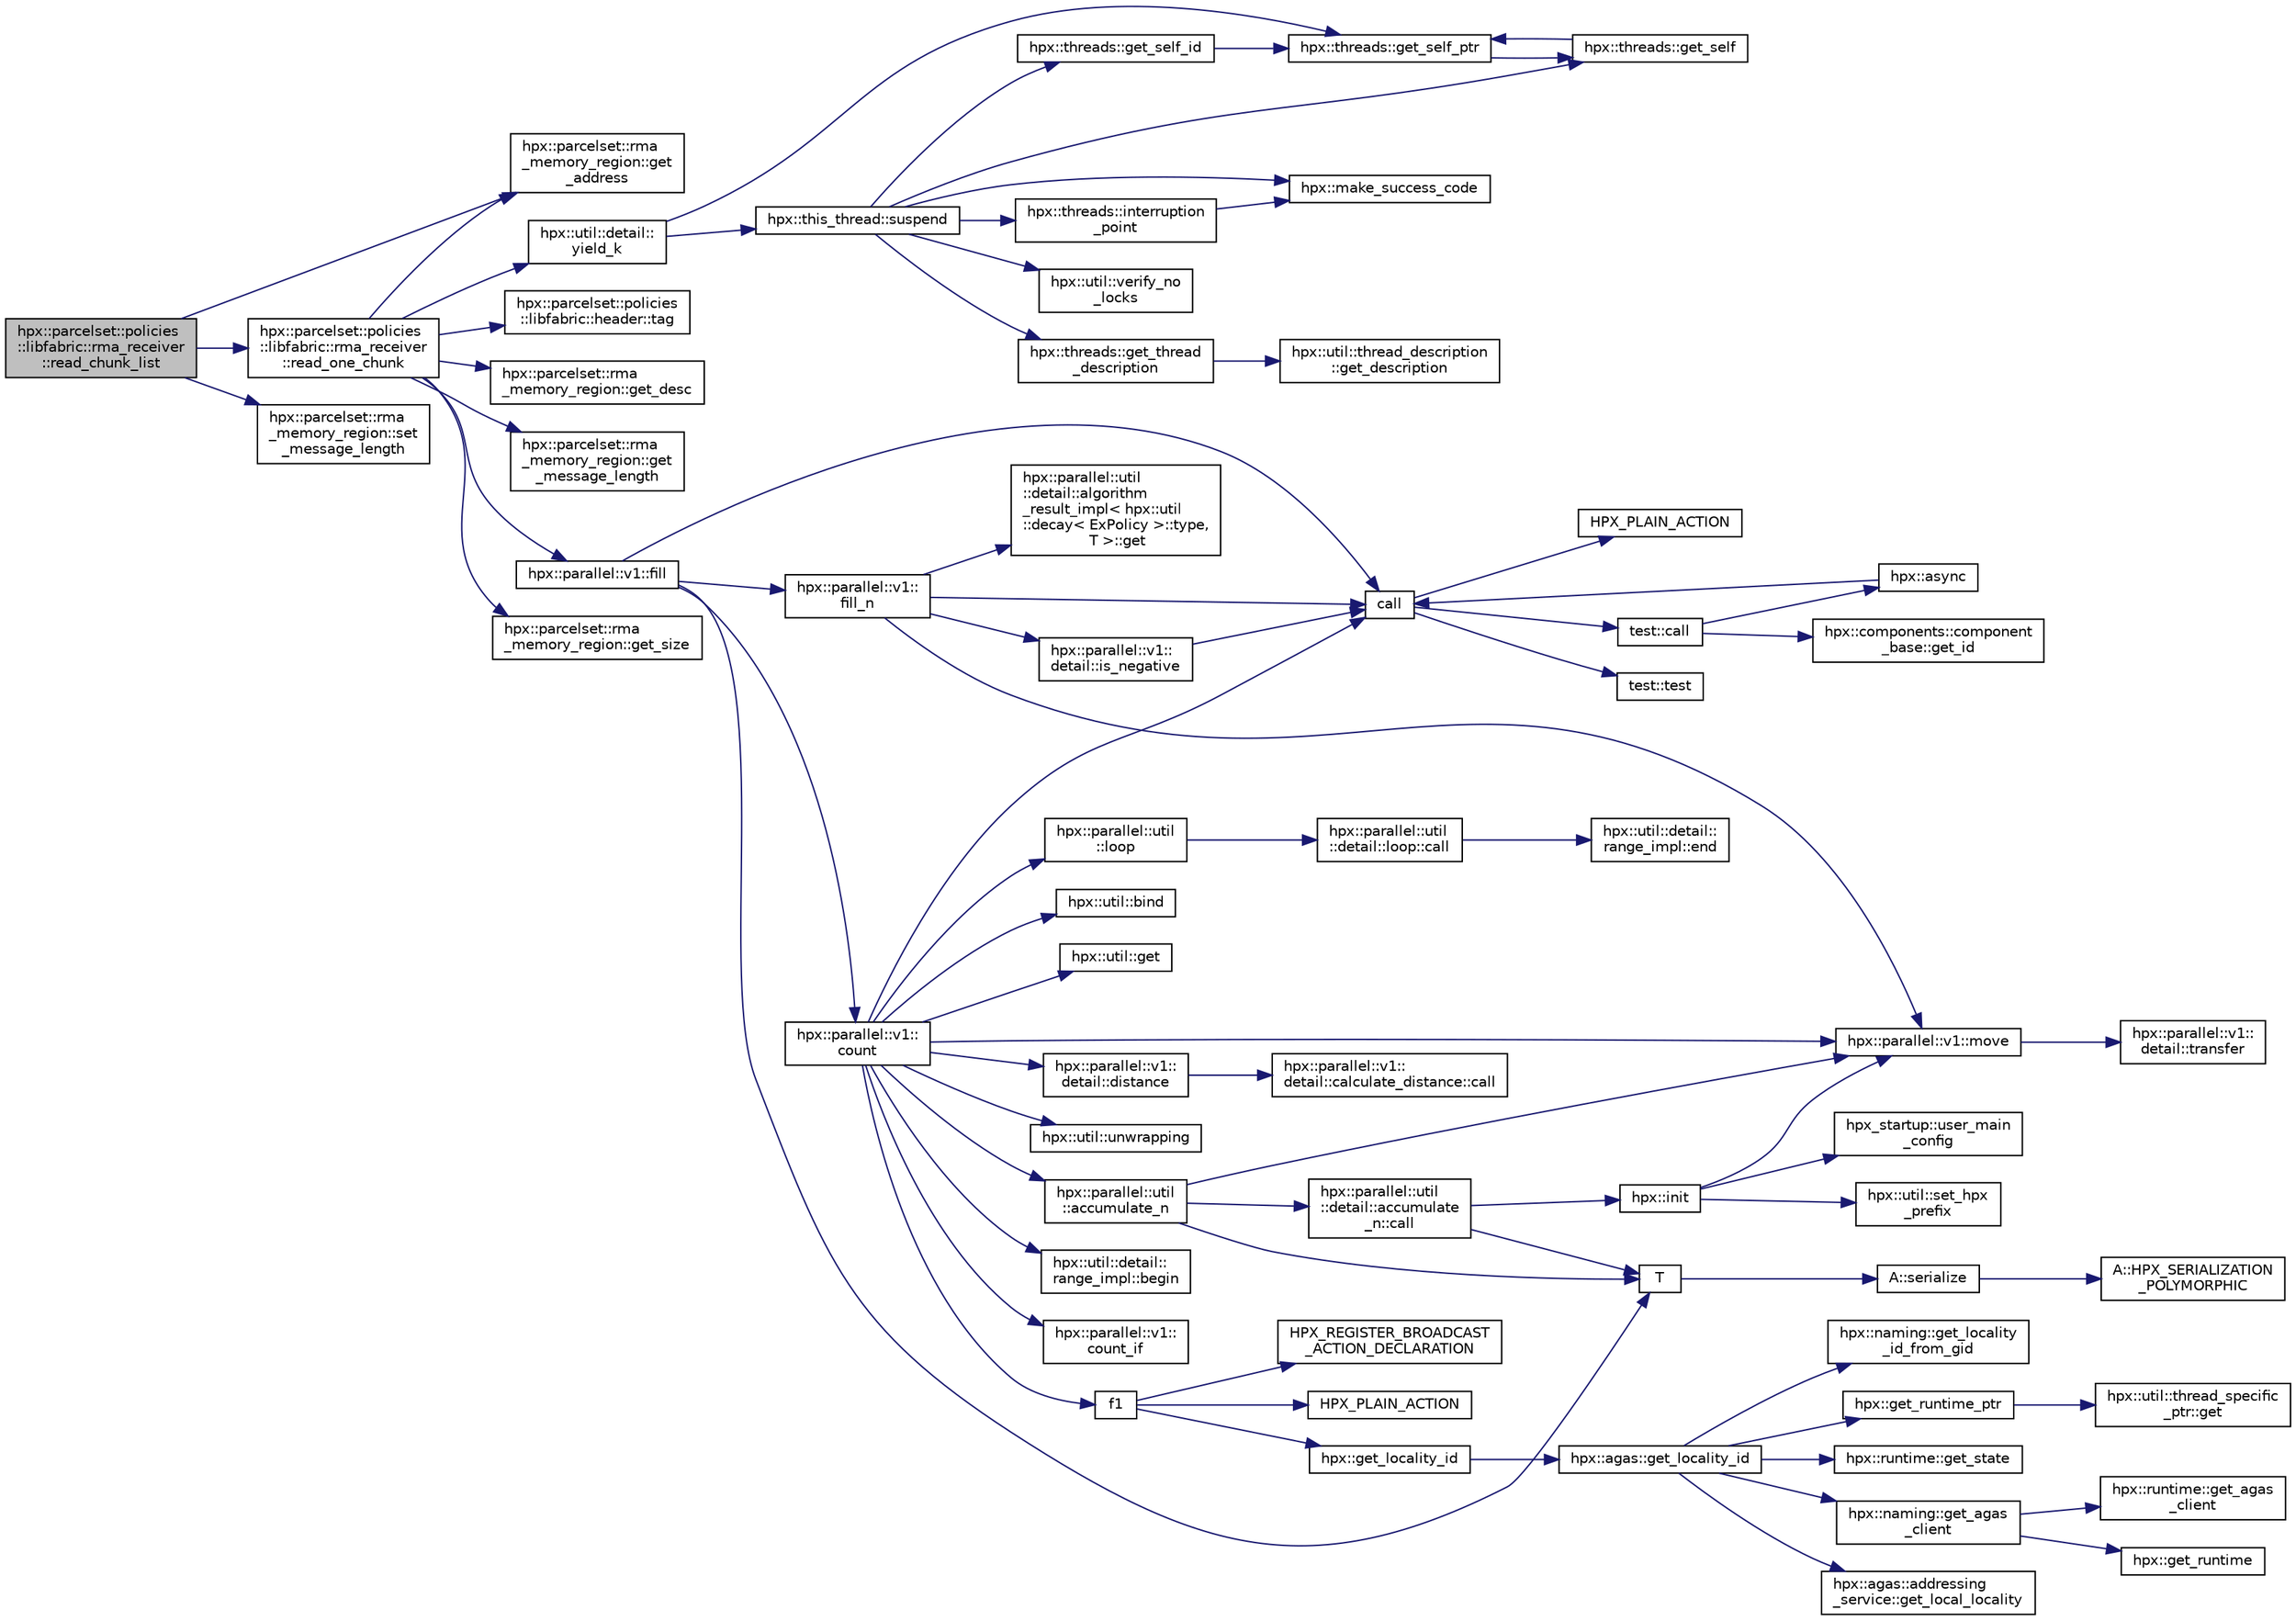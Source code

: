 digraph "hpx::parcelset::policies::libfabric::rma_receiver::read_chunk_list"
{
  edge [fontname="Helvetica",fontsize="10",labelfontname="Helvetica",labelfontsize="10"];
  node [fontname="Helvetica",fontsize="10",shape=record];
  rankdir="LR";
  Node559 [label="hpx::parcelset::policies\l::libfabric::rma_receiver\l::read_chunk_list",height=0.2,width=0.4,color="black", fillcolor="grey75", style="filled", fontcolor="black"];
  Node559 -> Node560 [color="midnightblue",fontsize="10",style="solid",fontname="Helvetica"];
  Node560 [label="hpx::parcelset::rma\l_memory_region::get\l_address",height=0.2,width=0.4,color="black", fillcolor="white", style="filled",URL="$d1/df4/structhpx_1_1parcelset_1_1rma__memory__region.html#aef4bd6acfe2d9a38b80d6820b1df28cf"];
  Node559 -> Node561 [color="midnightblue",fontsize="10",style="solid",fontname="Helvetica"];
  Node561 [label="hpx::parcelset::rma\l_memory_region::set\l_message_length",height=0.2,width=0.4,color="black", fillcolor="white", style="filled",URL="$d1/df4/structhpx_1_1parcelset_1_1rma__memory__region.html#ab533b0755130c66bca6f694a872c01d3"];
  Node559 -> Node562 [color="midnightblue",fontsize="10",style="solid",fontname="Helvetica"];
  Node562 [label="hpx::parcelset::policies\l::libfabric::rma_receiver\l::read_one_chunk",height=0.2,width=0.4,color="black", fillcolor="white", style="filled",URL="$d4/d56/structhpx_1_1parcelset_1_1policies_1_1libfabric_1_1rma__receiver.html#a32a8e087157faacd13fcb6a33bb9100d"];
  Node562 -> Node563 [color="midnightblue",fontsize="10",style="solid",fontname="Helvetica"];
  Node563 [label="hpx::parcelset::policies\l::libfabric::header::tag",height=0.2,width=0.4,color="black", fillcolor="white", style="filled",URL="$da/dfe/structhpx_1_1parcelset_1_1policies_1_1libfabric_1_1header.html#ab828f77e39ac4f4d6e5928b6f604793e"];
  Node562 -> Node560 [color="midnightblue",fontsize="10",style="solid",fontname="Helvetica"];
  Node562 -> Node564 [color="midnightblue",fontsize="10",style="solid",fontname="Helvetica"];
  Node564 [label="hpx::parcelset::rma\l_memory_region::get_desc",height=0.2,width=0.4,color="black", fillcolor="white", style="filled",URL="$d1/df4/structhpx_1_1parcelset_1_1rma__memory__region.html#a0c702186e3548a8b4a2887fa0a609481"];
  Node562 -> Node565 [color="midnightblue",fontsize="10",style="solid",fontname="Helvetica"];
  Node565 [label="hpx::parcelset::rma\l_memory_region::get\l_message_length",height=0.2,width=0.4,color="black", fillcolor="white", style="filled",URL="$d1/df4/structhpx_1_1parcelset_1_1rma__memory__region.html#a13f8517bb6783d6107751da9eb7e3176"];
  Node562 -> Node566 [color="midnightblue",fontsize="10",style="solid",fontname="Helvetica"];
  Node566 [label="hpx::parallel::v1::fill",height=0.2,width=0.4,color="black", fillcolor="white", style="filled",URL="$db/db9/namespacehpx_1_1parallel_1_1v1.html#a2e0f7399daabb5d675c4229ca3d71809"];
  Node566 -> Node567 [color="midnightblue",fontsize="10",style="solid",fontname="Helvetica"];
  Node567 [label="hpx::parallel::v1::\lfill_n",height=0.2,width=0.4,color="black", fillcolor="white", style="filled",URL="$db/db9/namespacehpx_1_1parallel_1_1v1.html#ac0cd28f401b453cbe1425b3f5ebc1b4b"];
  Node567 -> Node568 [color="midnightblue",fontsize="10",style="solid",fontname="Helvetica"];
  Node568 [label="hpx::parallel::v1::\ldetail::is_negative",height=0.2,width=0.4,color="black", fillcolor="white", style="filled",URL="$d2/ddd/namespacehpx_1_1parallel_1_1v1_1_1detail.html#adf2e40fc4b20ad0fd442ee3118a4d527"];
  Node568 -> Node569 [color="midnightblue",fontsize="10",style="solid",fontname="Helvetica"];
  Node569 [label="call",height=0.2,width=0.4,color="black", fillcolor="white", style="filled",URL="$d2/d67/promise__1620_8cpp.html#a58357f0b82bc761e1d0b9091ed563a70"];
  Node569 -> Node570 [color="midnightblue",fontsize="10",style="solid",fontname="Helvetica"];
  Node570 [label="test::test",height=0.2,width=0.4,color="black", fillcolor="white", style="filled",URL="$d8/d89/structtest.html#ab42d5ece712d716b04cb3f686f297a26"];
  Node569 -> Node571 [color="midnightblue",fontsize="10",style="solid",fontname="Helvetica"];
  Node571 [label="HPX_PLAIN_ACTION",height=0.2,width=0.4,color="black", fillcolor="white", style="filled",URL="$d2/d67/promise__1620_8cpp.html#ab96aab827a4b1fcaf66cfe0ba83fef23"];
  Node569 -> Node572 [color="midnightblue",fontsize="10",style="solid",fontname="Helvetica"];
  Node572 [label="test::call",height=0.2,width=0.4,color="black", fillcolor="white", style="filled",URL="$d8/d89/structtest.html#aeb29e7ed6518b9426ccf1344c52620ae"];
  Node572 -> Node573 [color="midnightblue",fontsize="10",style="solid",fontname="Helvetica"];
  Node573 [label="hpx::async",height=0.2,width=0.4,color="black", fillcolor="white", style="filled",URL="$d8/d83/namespacehpx.html#acb7d8e37b73b823956ce144f9a57eaa4"];
  Node573 -> Node569 [color="midnightblue",fontsize="10",style="solid",fontname="Helvetica"];
  Node572 -> Node574 [color="midnightblue",fontsize="10",style="solid",fontname="Helvetica"];
  Node574 [label="hpx::components::component\l_base::get_id",height=0.2,width=0.4,color="black", fillcolor="white", style="filled",URL="$d2/de6/classhpx_1_1components_1_1component__base.html#a4c8fd93514039bdf01c48d66d82b19cd"];
  Node567 -> Node575 [color="midnightblue",fontsize="10",style="solid",fontname="Helvetica"];
  Node575 [label="hpx::parallel::util\l::detail::algorithm\l_result_impl\< hpx::util\l::decay\< ExPolicy \>::type,\l T \>::get",height=0.2,width=0.4,color="black", fillcolor="white", style="filled",URL="$d2/d42/structhpx_1_1parallel_1_1util_1_1detail_1_1algorithm__result__impl.html#ab5b051e8ec74eff5e0e62fd63f5d377e"];
  Node567 -> Node576 [color="midnightblue",fontsize="10",style="solid",fontname="Helvetica"];
  Node576 [label="hpx::parallel::v1::move",height=0.2,width=0.4,color="black", fillcolor="white", style="filled",URL="$db/db9/namespacehpx_1_1parallel_1_1v1.html#aa7c4ede081ce786c9d1eb1adff495cfc"];
  Node576 -> Node577 [color="midnightblue",fontsize="10",style="solid",fontname="Helvetica"];
  Node577 [label="hpx::parallel::v1::\ldetail::transfer",height=0.2,width=0.4,color="black", fillcolor="white", style="filled",URL="$d2/ddd/namespacehpx_1_1parallel_1_1v1_1_1detail.html#ab1b56a05e1885ca7cc7ffa1804dd2f3c"];
  Node567 -> Node569 [color="midnightblue",fontsize="10",style="solid",fontname="Helvetica"];
  Node566 -> Node578 [color="midnightblue",fontsize="10",style="solid",fontname="Helvetica"];
  Node578 [label="hpx::parallel::v1::\lcount",height=0.2,width=0.4,color="black", fillcolor="white", style="filled",URL="$db/db9/namespacehpx_1_1parallel_1_1v1.html#a19d058114a2bd44801aab4176b188e23"];
  Node578 -> Node579 [color="midnightblue",fontsize="10",style="solid",fontname="Helvetica"];
  Node579 [label="hpx::parallel::v1::\lcount_if",height=0.2,width=0.4,color="black", fillcolor="white", style="filled",URL="$db/db9/namespacehpx_1_1parallel_1_1v1.html#ad836ff017ec208c2d6388a9b47b05ce0"];
  Node578 -> Node580 [color="midnightblue",fontsize="10",style="solid",fontname="Helvetica"];
  Node580 [label="f1",height=0.2,width=0.4,color="black", fillcolor="white", style="filled",URL="$d8/d8b/broadcast_8cpp.html#a1751fbd41f2529b84514a9dbd767959a"];
  Node580 -> Node581 [color="midnightblue",fontsize="10",style="solid",fontname="Helvetica"];
  Node581 [label="hpx::get_locality_id",height=0.2,width=0.4,color="black", fillcolor="white", style="filled",URL="$d8/d83/namespacehpx.html#a158d7c54a657bb364c1704033010697b",tooltip="Return the number of the locality this function is being called from. "];
  Node581 -> Node582 [color="midnightblue",fontsize="10",style="solid",fontname="Helvetica"];
  Node582 [label="hpx::agas::get_locality_id",height=0.2,width=0.4,color="black", fillcolor="white", style="filled",URL="$dc/d54/namespacehpx_1_1agas.html#a491cc2ddecdf0f1a9129900caa6a4d3e"];
  Node582 -> Node583 [color="midnightblue",fontsize="10",style="solid",fontname="Helvetica"];
  Node583 [label="hpx::get_runtime_ptr",height=0.2,width=0.4,color="black", fillcolor="white", style="filled",URL="$d8/d83/namespacehpx.html#af29daf2bb3e01b4d6495a1742b6cce64"];
  Node583 -> Node584 [color="midnightblue",fontsize="10",style="solid",fontname="Helvetica"];
  Node584 [label="hpx::util::thread_specific\l_ptr::get",height=0.2,width=0.4,color="black", fillcolor="white", style="filled",URL="$d4/d4c/structhpx_1_1util_1_1thread__specific__ptr.html#a3b27d8520710478aa41d1f74206bdba9"];
  Node582 -> Node585 [color="midnightblue",fontsize="10",style="solid",fontname="Helvetica"];
  Node585 [label="hpx::runtime::get_state",height=0.2,width=0.4,color="black", fillcolor="white", style="filled",URL="$d0/d7b/classhpx_1_1runtime.html#ab405f80e060dac95d624520f38b0524c"];
  Node582 -> Node586 [color="midnightblue",fontsize="10",style="solid",fontname="Helvetica"];
  Node586 [label="hpx::naming::get_agas\l_client",height=0.2,width=0.4,color="black", fillcolor="white", style="filled",URL="$d4/dc9/namespacehpx_1_1naming.html#a0408fffd5d34b620712a801b0ae3b032"];
  Node586 -> Node587 [color="midnightblue",fontsize="10",style="solid",fontname="Helvetica"];
  Node587 [label="hpx::get_runtime",height=0.2,width=0.4,color="black", fillcolor="white", style="filled",URL="$d8/d83/namespacehpx.html#aef902cc6c7dd3b9fbadf34d1e850a070"];
  Node586 -> Node588 [color="midnightblue",fontsize="10",style="solid",fontname="Helvetica"];
  Node588 [label="hpx::runtime::get_agas\l_client",height=0.2,width=0.4,color="black", fillcolor="white", style="filled",URL="$d0/d7b/classhpx_1_1runtime.html#aeb5dddd30d6b9861669af8ad44d1a96a"];
  Node582 -> Node589 [color="midnightblue",fontsize="10",style="solid",fontname="Helvetica"];
  Node589 [label="hpx::agas::addressing\l_service::get_local_locality",height=0.2,width=0.4,color="black", fillcolor="white", style="filled",URL="$db/d58/structhpx_1_1agas_1_1addressing__service.html#ab52c19a37c2a7a006c6c15f90ad0539c"];
  Node582 -> Node590 [color="midnightblue",fontsize="10",style="solid",fontname="Helvetica"];
  Node590 [label="hpx::naming::get_locality\l_id_from_gid",height=0.2,width=0.4,color="black", fillcolor="white", style="filled",URL="$d4/dc9/namespacehpx_1_1naming.html#a7fd43037784560bd04fda9b49e33529f"];
  Node580 -> Node591 [color="midnightblue",fontsize="10",style="solid",fontname="Helvetica"];
  Node591 [label="HPX_PLAIN_ACTION",height=0.2,width=0.4,color="black", fillcolor="white", style="filled",URL="$d8/d8b/broadcast_8cpp.html#a19685a0394ce6a99351f7a679f6eeefc"];
  Node580 -> Node592 [color="midnightblue",fontsize="10",style="solid",fontname="Helvetica"];
  Node592 [label="HPX_REGISTER_BROADCAST\l_ACTION_DECLARATION",height=0.2,width=0.4,color="black", fillcolor="white", style="filled",URL="$d7/d38/addressing__service_8cpp.html#a573d764d9cb34eec46a4bdffcf07875f"];
  Node578 -> Node593 [color="midnightblue",fontsize="10",style="solid",fontname="Helvetica"];
  Node593 [label="hpx::parallel::util\l::loop",height=0.2,width=0.4,color="black", fillcolor="white", style="filled",URL="$df/dc6/namespacehpx_1_1parallel_1_1util.html#a3f434e00f42929aac85debb8c5782213"];
  Node593 -> Node594 [color="midnightblue",fontsize="10",style="solid",fontname="Helvetica"];
  Node594 [label="hpx::parallel::util\l::detail::loop::call",height=0.2,width=0.4,color="black", fillcolor="white", style="filled",URL="$da/d06/structhpx_1_1parallel_1_1util_1_1detail_1_1loop.html#a5c5e8dbda782f09cdb7bc2509e3bf09e"];
  Node594 -> Node595 [color="midnightblue",fontsize="10",style="solid",fontname="Helvetica"];
  Node595 [label="hpx::util::detail::\lrange_impl::end",height=0.2,width=0.4,color="black", fillcolor="white", style="filled",URL="$d4/d4a/namespacehpx_1_1util_1_1detail_1_1range__impl.html#afb2ea48b0902f52ee4d8b764807b4316"];
  Node578 -> Node596 [color="midnightblue",fontsize="10",style="solid",fontname="Helvetica"];
  Node596 [label="hpx::util::bind",height=0.2,width=0.4,color="black", fillcolor="white", style="filled",URL="$df/dad/namespacehpx_1_1util.html#ad844caedf82a0173d6909d910c3e48c6"];
  Node578 -> Node576 [color="midnightblue",fontsize="10",style="solid",fontname="Helvetica"];
  Node578 -> Node597 [color="midnightblue",fontsize="10",style="solid",fontname="Helvetica"];
  Node597 [label="hpx::util::get",height=0.2,width=0.4,color="black", fillcolor="white", style="filled",URL="$df/dad/namespacehpx_1_1util.html#a5cbd3c41f03f4d4acaedaa4777e3cc02"];
  Node578 -> Node569 [color="midnightblue",fontsize="10",style="solid",fontname="Helvetica"];
  Node578 -> Node598 [color="midnightblue",fontsize="10",style="solid",fontname="Helvetica"];
  Node598 [label="hpx::parallel::v1::\ldetail::distance",height=0.2,width=0.4,color="black", fillcolor="white", style="filled",URL="$d2/ddd/namespacehpx_1_1parallel_1_1v1_1_1detail.html#a6bea3c6a5f470cad11f27ee6bab4a33f"];
  Node598 -> Node599 [color="midnightblue",fontsize="10",style="solid",fontname="Helvetica"];
  Node599 [label="hpx::parallel::v1::\ldetail::calculate_distance::call",height=0.2,width=0.4,color="black", fillcolor="white", style="filled",URL="$db/dfa/structhpx_1_1parallel_1_1v1_1_1detail_1_1calculate__distance.html#a950a6627830a7d019ac0e734b0a447bf"];
  Node578 -> Node600 [color="midnightblue",fontsize="10",style="solid",fontname="Helvetica"];
  Node600 [label="hpx::util::unwrapping",height=0.2,width=0.4,color="black", fillcolor="white", style="filled",URL="$df/dad/namespacehpx_1_1util.html#a7529d9ac687684c33403cdd1f9cef8e4"];
  Node578 -> Node601 [color="midnightblue",fontsize="10",style="solid",fontname="Helvetica"];
  Node601 [label="hpx::parallel::util\l::accumulate_n",height=0.2,width=0.4,color="black", fillcolor="white", style="filled",URL="$df/dc6/namespacehpx_1_1parallel_1_1util.html#af19f9a2722f97c2247ea5d0dbb5e2d25"];
  Node601 -> Node602 [color="midnightblue",fontsize="10",style="solid",fontname="Helvetica"];
  Node602 [label="hpx::parallel::util\l::detail::accumulate\l_n::call",height=0.2,width=0.4,color="black", fillcolor="white", style="filled",URL="$d8/d3b/structhpx_1_1parallel_1_1util_1_1detail_1_1accumulate__n.html#a765aceb8ab313fc92f7c4aaf70ccca8f"];
  Node602 -> Node603 [color="midnightblue",fontsize="10",style="solid",fontname="Helvetica"];
  Node603 [label="hpx::init",height=0.2,width=0.4,color="black", fillcolor="white", style="filled",URL="$d8/d83/namespacehpx.html#a3c694ea960b47c56b33351ba16e3d76b",tooltip="Main entry point for launching the HPX runtime system. "];
  Node603 -> Node604 [color="midnightblue",fontsize="10",style="solid",fontname="Helvetica"];
  Node604 [label="hpx::util::set_hpx\l_prefix",height=0.2,width=0.4,color="black", fillcolor="white", style="filled",URL="$df/dad/namespacehpx_1_1util.html#ae40a23c1ba0a48d9304dcf717a95793e"];
  Node603 -> Node605 [color="midnightblue",fontsize="10",style="solid",fontname="Helvetica"];
  Node605 [label="hpx_startup::user_main\l_config",height=0.2,width=0.4,color="black", fillcolor="white", style="filled",URL="$d3/dd2/namespacehpx__startup.html#aaac571d88bd3912a4225a23eb3261637"];
  Node603 -> Node576 [color="midnightblue",fontsize="10",style="solid",fontname="Helvetica"];
  Node602 -> Node606 [color="midnightblue",fontsize="10",style="solid",fontname="Helvetica"];
  Node606 [label="T",height=0.2,width=0.4,color="black", fillcolor="white", style="filled",URL="$db/d33/polymorphic__semiintrusive__template_8cpp.html#ad187658f9cb91c1312b39ae7e896f1ea"];
  Node606 -> Node607 [color="midnightblue",fontsize="10",style="solid",fontname="Helvetica"];
  Node607 [label="A::serialize",height=0.2,width=0.4,color="black", fillcolor="white", style="filled",URL="$d7/da0/struct_a.html#a5f5c287cf471e274ed9dda0da1592212"];
  Node607 -> Node608 [color="midnightblue",fontsize="10",style="solid",fontname="Helvetica"];
  Node608 [label="A::HPX_SERIALIZATION\l_POLYMORPHIC",height=0.2,width=0.4,color="black", fillcolor="white", style="filled",URL="$d7/da0/struct_a.html#ada978cc156cebbafddb1f3aa4c01918c"];
  Node601 -> Node576 [color="midnightblue",fontsize="10",style="solid",fontname="Helvetica"];
  Node601 -> Node606 [color="midnightblue",fontsize="10",style="solid",fontname="Helvetica"];
  Node578 -> Node609 [color="midnightblue",fontsize="10",style="solid",fontname="Helvetica"];
  Node609 [label="hpx::util::detail::\lrange_impl::begin",height=0.2,width=0.4,color="black", fillcolor="white", style="filled",URL="$d4/d4a/namespacehpx_1_1util_1_1detail_1_1range__impl.html#a31e165df2b865cdd961f35ce938db41a"];
  Node566 -> Node606 [color="midnightblue",fontsize="10",style="solid",fontname="Helvetica"];
  Node566 -> Node569 [color="midnightblue",fontsize="10",style="solid",fontname="Helvetica"];
  Node562 -> Node610 [color="midnightblue",fontsize="10",style="solid",fontname="Helvetica"];
  Node610 [label="hpx::parcelset::rma\l_memory_region::get_size",height=0.2,width=0.4,color="black", fillcolor="white", style="filled",URL="$d1/df4/structhpx_1_1parcelset_1_1rma__memory__region.html#adc65ada52b06e8ca16f28d192c6cbcb5"];
  Node562 -> Node611 [color="midnightblue",fontsize="10",style="solid",fontname="Helvetica"];
  Node611 [label="hpx::util::detail::\lyield_k",height=0.2,width=0.4,color="black", fillcolor="white", style="filled",URL="$d2/d8e/namespacehpx_1_1util_1_1detail.html#a6320105908993a100a64b66dd76698c1"];
  Node611 -> Node612 [color="midnightblue",fontsize="10",style="solid",fontname="Helvetica"];
  Node612 [label="hpx::threads::get_self_ptr",height=0.2,width=0.4,color="black", fillcolor="white", style="filled",URL="$d7/d28/namespacehpx_1_1threads.html#a22877ae347ad884cde3a51397dad6c53"];
  Node612 -> Node613 [color="midnightblue",fontsize="10",style="solid",fontname="Helvetica"];
  Node613 [label="hpx::threads::get_self",height=0.2,width=0.4,color="black", fillcolor="white", style="filled",URL="$d7/d28/namespacehpx_1_1threads.html#a07daf4d6d29233f20d66d41ab7b5b8e8"];
  Node613 -> Node612 [color="midnightblue",fontsize="10",style="solid",fontname="Helvetica"];
  Node611 -> Node614 [color="midnightblue",fontsize="10",style="solid",fontname="Helvetica"];
  Node614 [label="hpx::this_thread::suspend",height=0.2,width=0.4,color="black", fillcolor="white", style="filled",URL="$d9/d52/namespacehpx_1_1this__thread.html#aca220026fb3014c0881d129fe31c0073"];
  Node614 -> Node613 [color="midnightblue",fontsize="10",style="solid",fontname="Helvetica"];
  Node614 -> Node615 [color="midnightblue",fontsize="10",style="solid",fontname="Helvetica"];
  Node615 [label="hpx::threads::get_self_id",height=0.2,width=0.4,color="black", fillcolor="white", style="filled",URL="$d7/d28/namespacehpx_1_1threads.html#afafe0f900b9fac3d4ed3c747625c1cfe"];
  Node615 -> Node612 [color="midnightblue",fontsize="10",style="solid",fontname="Helvetica"];
  Node614 -> Node616 [color="midnightblue",fontsize="10",style="solid",fontname="Helvetica"];
  Node616 [label="hpx::threads::interruption\l_point",height=0.2,width=0.4,color="black", fillcolor="white", style="filled",URL="$d7/d28/namespacehpx_1_1threads.html#ada6ec56a12b050707311d8c628089059"];
  Node616 -> Node617 [color="midnightblue",fontsize="10",style="solid",fontname="Helvetica"];
  Node617 [label="hpx::make_success_code",height=0.2,width=0.4,color="black", fillcolor="white", style="filled",URL="$d8/d83/namespacehpx.html#a0e8512a8f49e2a6c8185061181419d8f",tooltip="Returns error_code(hpx::success, \"success\", mode). "];
  Node614 -> Node618 [color="midnightblue",fontsize="10",style="solid",fontname="Helvetica"];
  Node618 [label="hpx::util::verify_no\l_locks",height=0.2,width=0.4,color="black", fillcolor="white", style="filled",URL="$df/dad/namespacehpx_1_1util.html#ae0e1837ee6f09b79b26c2e788d2e9fc9"];
  Node614 -> Node619 [color="midnightblue",fontsize="10",style="solid",fontname="Helvetica"];
  Node619 [label="hpx::threads::get_thread\l_description",height=0.2,width=0.4,color="black", fillcolor="white", style="filled",URL="$d7/d28/namespacehpx_1_1threads.html#a42fc18a7a680f4e8bc633a4b4c956701"];
  Node619 -> Node620 [color="midnightblue",fontsize="10",style="solid",fontname="Helvetica"];
  Node620 [label="hpx::util::thread_description\l::get_description",height=0.2,width=0.4,color="black", fillcolor="white", style="filled",URL="$df/d9e/structhpx_1_1util_1_1thread__description.html#a8c834e14eca6eb228188022577f9f952"];
  Node614 -> Node617 [color="midnightblue",fontsize="10",style="solid",fontname="Helvetica"];
}
